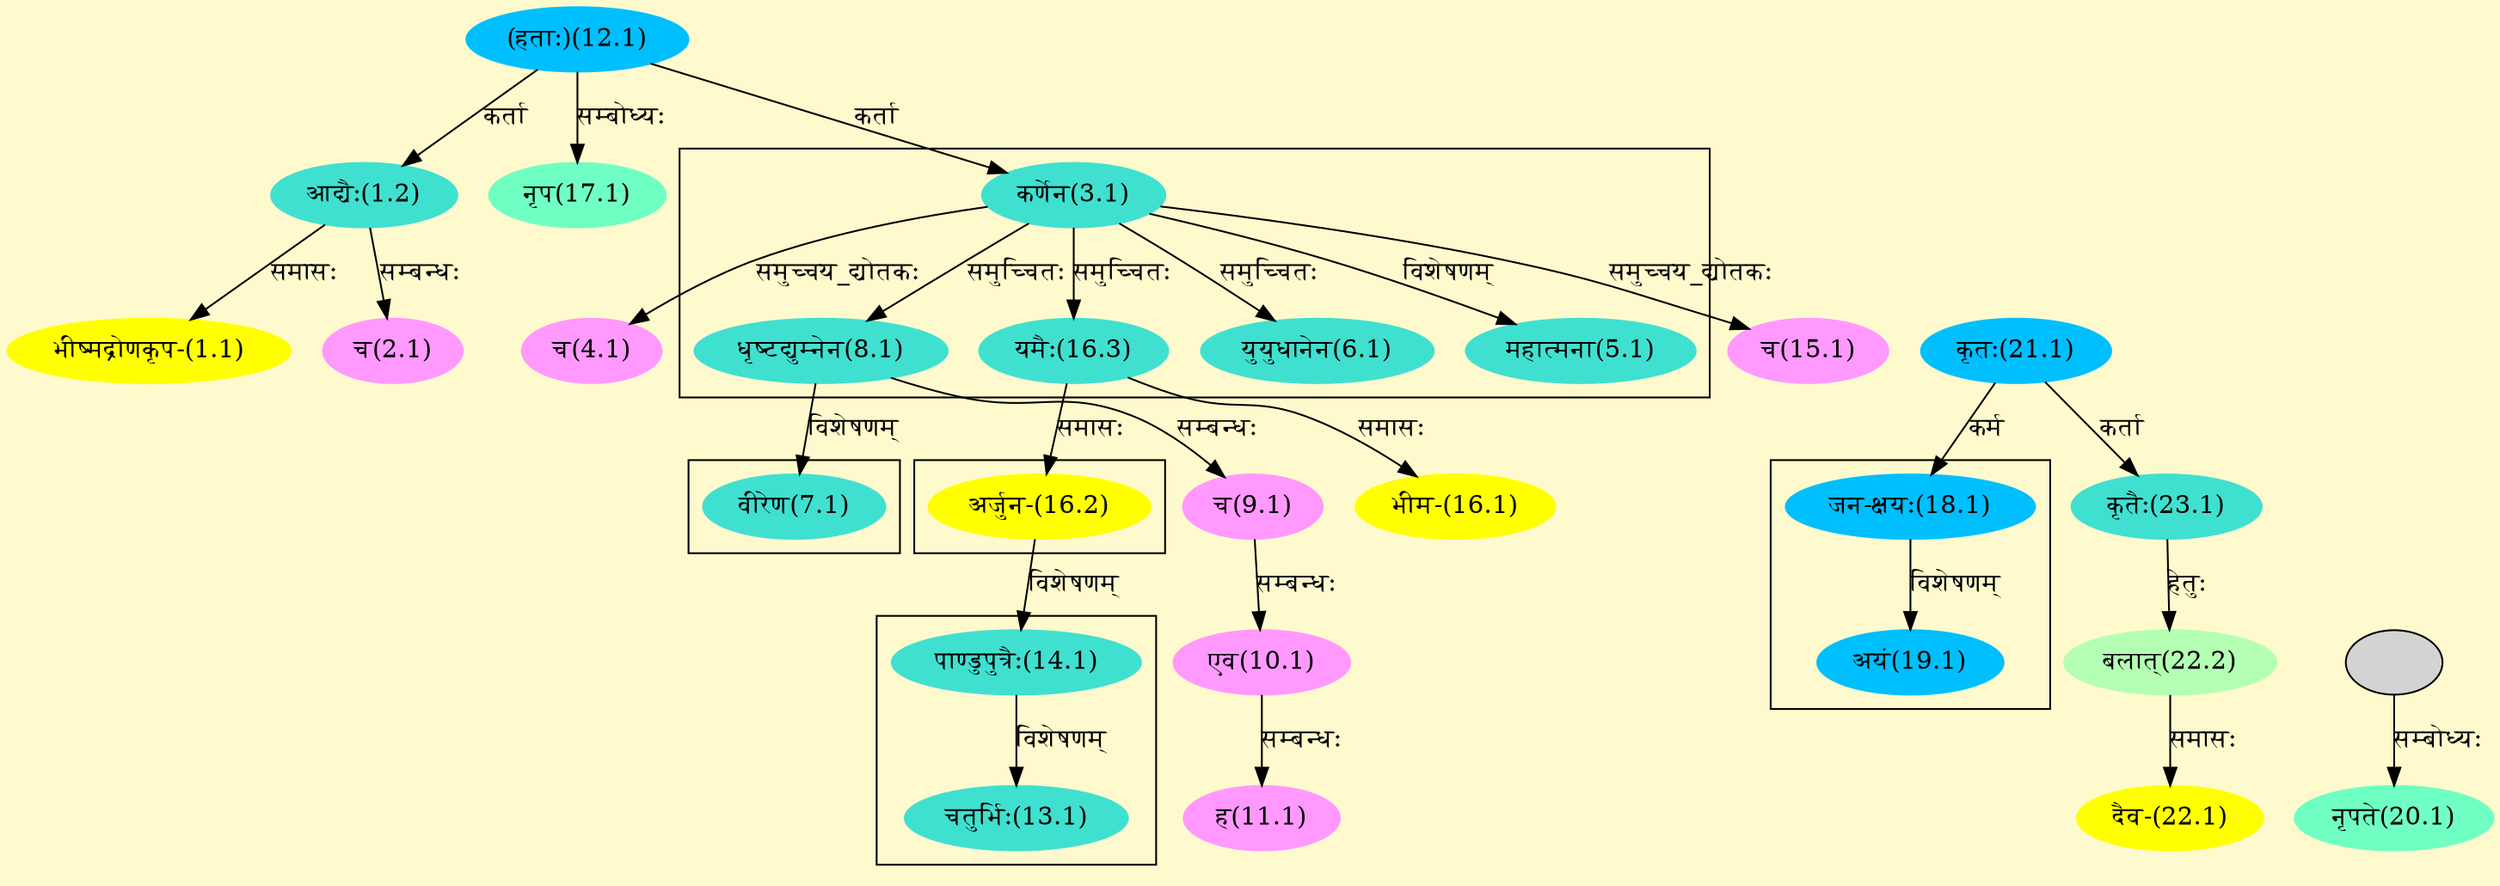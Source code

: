 digraph G{
rankdir=BT;
 compound=true;
 bgcolor="lemonchiffon1";

subgraph cluster_1{
Node5_1 [style=filled, color="#40E0D0" label = "महात्मना(5.1)"]
Node3_1 [style=filled, color="#40E0D0" label = "कर्णेन(3.1)"]
Node6_1 [style=filled, color="#40E0D0" label = "युयुधानेन(6.1)"]
Node8_1 [style=filled, color="#40E0D0" label = "धृष्टद्युम्नेन(8.1)"]
Node16_3 [style=filled, color="#40E0D0" label = "यमैः(16.3)"]

}

subgraph cluster_2{
Node7_1 [style=filled, color="#40E0D0" label = "वीरेण(7.1)"]
Node8_1 [style=filled, color="#40E0D0" label = "धृष्टद्युम्नेन(8.1)"]

}

subgraph cluster_3{
Node13_1 [style=filled, color="#40E0D0" label = "चतुर्भिः(13.1)"]
Node14_1 [style=filled, color="#40E0D0" label = "पाण्डुपुत्रैः(14.1)"]

}

subgraph cluster_4{
Node14_1 [style=filled, color="#40E0D0" label = "पाण्डुपुत्रैः(14.1)"]
Node16_2 [style=filled, color="#FFFF00" label = "अर्जुन-(16.2)"]

}

subgraph cluster_5{
Node19_1 [style=filled, color="#00BFFF" label = "अयं(19.1)"]
Node18_1 [style=filled, color="#00BFFF" label = "जन-क्षयः(18.1)"]

}
Node1_1 [style=filled, color="#FFFF00" label = "भीष्मद्रोणकृप-(1.1)"]
Node1_2 [style=filled, color="#40E0D0" label = "आद्यैः(1.2)"]
Node12_1 [style=filled, color="#00BFFF" label = "(हताः)(12.1)"]
Node2_1 [style=filled, color="#FF99FF" label = "च(2.1)"]
Node3_1 [style=filled, color="#40E0D0" label = "कर्णेन(3.1)"]
Node4_1 [style=filled, color="#FF99FF" label = "च(4.1)"]
Node9_1 [style=filled, color="#FF99FF" label = "च(9.1)"]
Node8_1 [style=filled, color="#40E0D0" label = "धृष्टद्युम्नेन(8.1)"]
Node10_1 [style=filled, color="#FF99FF" label = "एव(10.1)"]
Node11_1 [style=filled, color="#FF99FF" label = "ह(11.1)"]
Node15_1 [style=filled, color="#FF99FF" label = "च(15.1)"]
Node16_1 [style=filled, color="#FFFF00" label = "भीम-(16.1)"]
Node16_3 [style=filled, color="#40E0D0" label = "यमैः(16.3)"]
Node16_2 [style=filled, color="#FFFF00" label = "अर्जुन-(16.2)"]
Node17_1 [style=filled, color="#6FFFC3" label = "नृप(17.1)"]
Node18_1 [style=filled, color="#00BFFF" label = "जन-क्षयः(18.1)"]
Node21_1 [style=filled, color="#00BFFF" label = "कृतः(21.1)"]
Node20_1 [style=filled, color="#6FFFC3" label = "नृपते(20.1)"]
Node21 [style=filled, color="" label = ""]
Node22_1 [style=filled, color="#FFFF00" label = "दैव-(22.1)"]
Node22_2 [style=filled, color="#B4FFB4" label = "बलात्(22.2)"]
Node23_1 [style=filled, color="#40E0D0" label = "कृतैः(23.1)"]
/* Start of Relations section */

Node1_1 -> Node1_2 [  label="समासः"  dir="back" ]
Node1_2 -> Node12_1 [  label="कर्ता"  dir="back" ]
Node2_1 -> Node1_2 [  label="सम्बन्धः"  dir="back" ]
Node3_1 -> Node12_1 [  label="कर्ता"  dir="back" ]
Node4_1 -> Node3_1 [  label="समुच्चय_द्योतकः"  dir="back" ]
Node5_1 -> Node3_1 [  label="विशेषणम्"  dir="back" ]
Node6_1 -> Node3_1 [  label="समुच्चितः"  dir="back" ]
Node7_1 -> Node8_1 [  label="विशेषणम्"  dir="back" ]
Node8_1 -> Node3_1 [  label="समुच्चितः"  dir="back" ]
Node9_1 -> Node8_1 [  label="सम्बन्धः"  dir="back" ]
Node10_1 -> Node9_1 [  label="सम्बन्धः"  dir="back" ]
Node11_1 -> Node10_1 [  label="सम्बन्धः"  dir="back" ]
Node13_1 -> Node14_1 [  label="विशेषणम्"  dir="back" ]
Node14_1 -> Node16_2 [  label="विशेषणम्"  dir="back" ]
Node15_1 -> Node3_1 [  label="समुच्चय_द्योतकः"  dir="back" ]
Node16_1 -> Node16_3 [  label="समासः"  dir="back" ]
Node16_2 -> Node16_3 [  label="समासः"  dir="back" ]
Node16_3 -> Node3_1 [  label="समुच्चितः"  dir="back" ]
Node17_1 -> Node12_1 [  label="सम्बोध्यः"  dir="back" ]
Node18_1 -> Node21_1 [  label="कर्म"  dir="back" ]
Node19_1 -> Node18_1 [  label="विशेषणम्"  dir="back" ]
Node20_1 -> Node21 [  label="सम्बोध्यः"  dir="back" ]
Node22_1 -> Node22_2 [  label="समासः"  dir="back" ]
Node22_2 -> Node23_1 [  label="हेतुः"  dir="back" ]
Node23_1 -> Node21_1 [  label="कर्ता"  dir="back" ]
}

